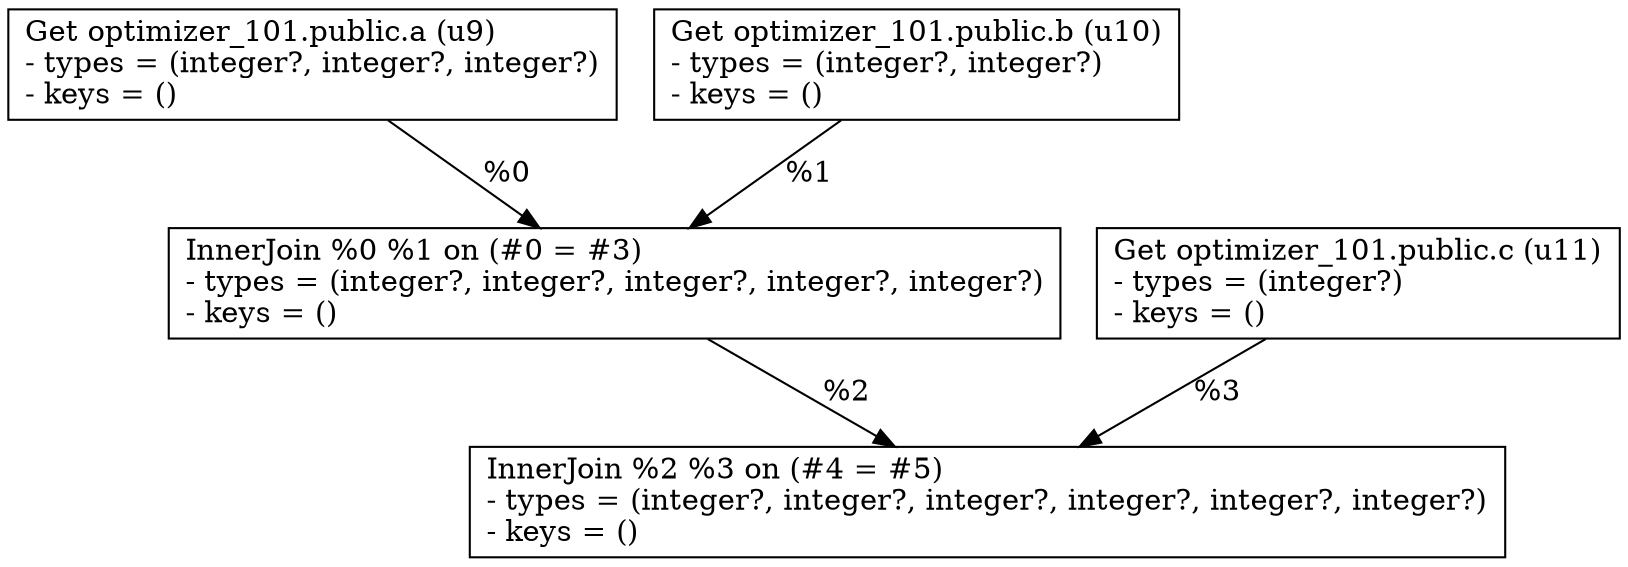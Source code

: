 digraph G {
    node0 [shape = record, label="Get optimizer_101.public.a (u9)\l- types = (integer?, integer?, integer?)\l- keys = ()\l"]
    node1 [shape = record, label="Get optimizer_101.public.b (u10)\l- types = (integer?, integer?)\l- keys = ()\l"]
    node2 [shape = record, label="InnerJoin %0 %1 on (#0 = #3)\l- types = (integer?, integer?, integer?, integer?, integer?)\l- keys = ()\l"]
    node3 [shape = record, label="Get optimizer_101.public.c (u11)\l- types = (integer?)\l- keys = ()\l"]
    node4 [shape = record, label="InnerJoin %2 %3 on (#4 = #5)\l- types = (integer?, integer?, integer?, integer?, integer?, integer?)\l- keys = ()\l"]
    node3 -> node4 [label = "%3\l"]
    node0 -> node2 [label = "%0\l"]
    node2 -> node4 [label = "%2\l"]
    node1 -> node2 [label = "%1\l"]
}
